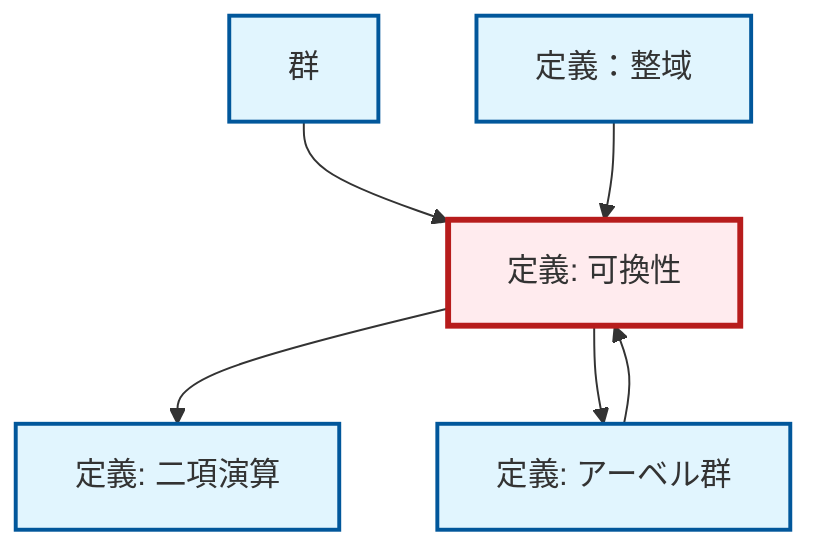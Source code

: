 graph TD
    classDef definition fill:#e1f5fe,stroke:#01579b,stroke-width:2px
    classDef theorem fill:#f3e5f5,stroke:#4a148c,stroke-width:2px
    classDef axiom fill:#fff3e0,stroke:#e65100,stroke-width:2px
    classDef example fill:#e8f5e9,stroke:#1b5e20,stroke-width:2px
    classDef current fill:#ffebee,stroke:#b71c1c,stroke-width:3px
    def-integral-domain["定義：整域"]:::definition
    def-binary-operation["定義: 二項演算"]:::definition
    def-commutativity["定義: 可換性"]:::definition
    def-abelian-group["定義: アーベル群"]:::definition
    def-group["群"]:::definition
    def-abelian-group --> def-commutativity
    def-commutativity --> def-binary-operation
    def-commutativity --> def-abelian-group
    def-group --> def-commutativity
    def-integral-domain --> def-commutativity
    class def-commutativity current